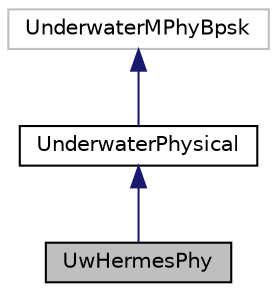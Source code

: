 digraph "UwHermesPhy"
{
 // LATEX_PDF_SIZE
  edge [fontname="Helvetica",fontsize="10",labelfontname="Helvetica",labelfontsize="10"];
  node [fontname="Helvetica",fontsize="10",shape=record];
  Node1 [label="UwHermesPhy",height=0.2,width=0.4,color="black", fillcolor="grey75", style="filled", fontcolor="black",tooltip=" "];
  Node2 -> Node1 [dir="back",color="midnightblue",fontsize="10",style="solid",fontname="Helvetica"];
  Node2 [label="UnderwaterPhysical",height=0.2,width=0.4,color="black", fillcolor="white", style="filled",URL="$classUnderwaterPhysical.html",tooltip=" "];
  Node3 -> Node2 [dir="back",color="midnightblue",fontsize="10",style="solid",fontname="Helvetica"];
  Node3 [label="UnderwaterMPhyBpsk",height=0.2,width=0.4,color="grey75", fillcolor="white", style="filled",tooltip=" "];
}
